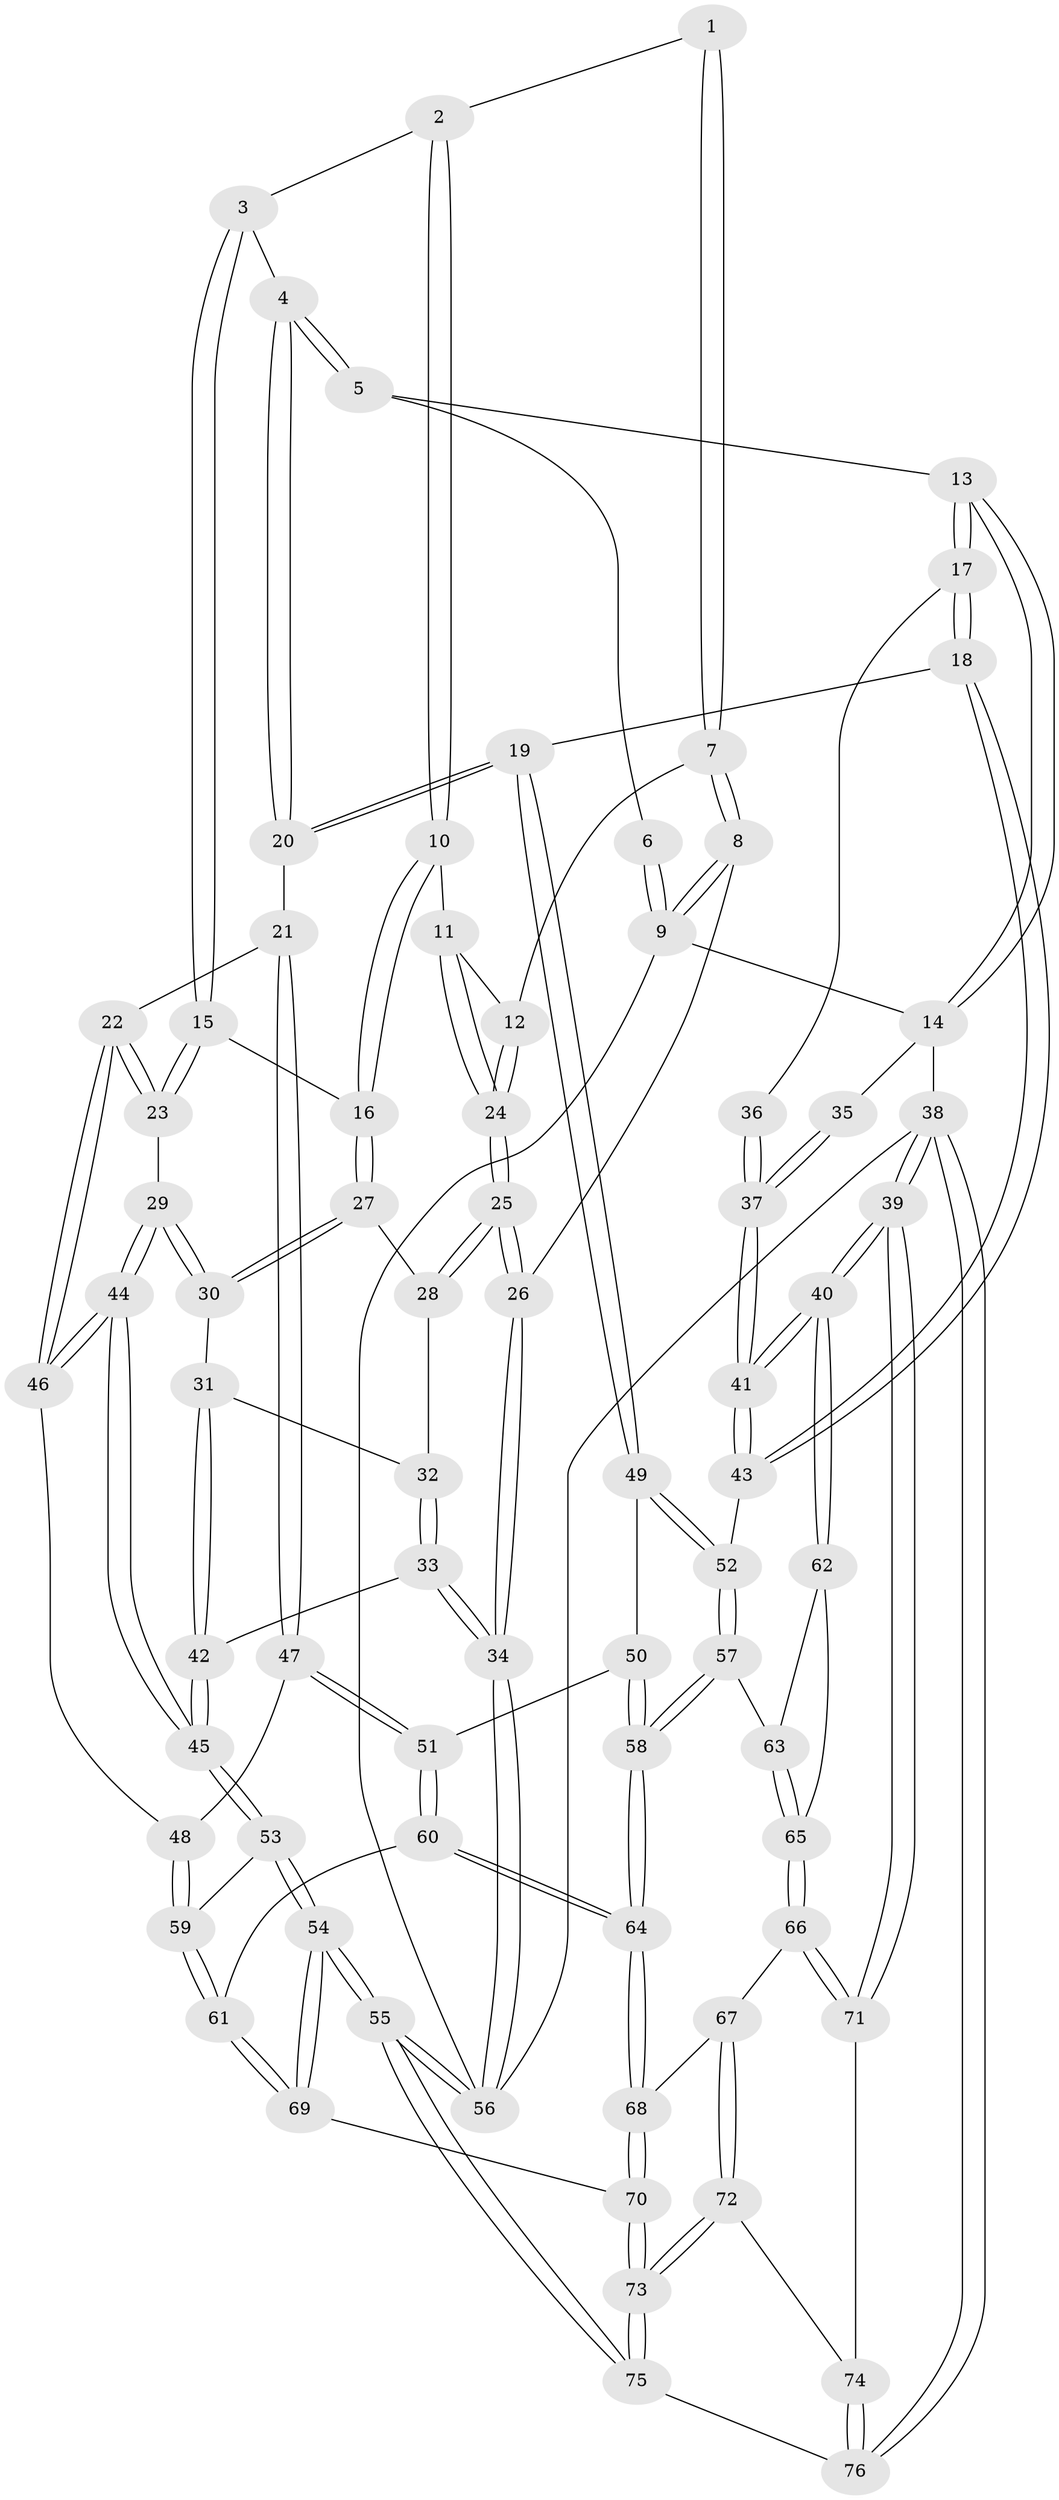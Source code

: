 // coarse degree distribution, {3: 0.1111111111111111, 4: 0.4, 5: 0.37777777777777777, 2: 0.06666666666666667, 6: 0.044444444444444446}
// Generated by graph-tools (version 1.1) at 2025/24/03/03/25 07:24:36]
// undirected, 76 vertices, 187 edges
graph export_dot {
graph [start="1"]
  node [color=gray90,style=filled];
  1 [pos="+0.17937081979381936+0"];
  2 [pos="+0.20061055463178087+0.0031130330351108637"];
  3 [pos="+0.46414660635709665+0.06643784110606696"];
  4 [pos="+0.5809566510815113+0"];
  5 [pos="+0.6681021415114435+0"];
  6 [pos="+0.1346058118541198+0"];
  7 [pos="+0.004692344264911593+0.12130344387580509"];
  8 [pos="+0+0.0680027855225436"];
  9 [pos="+0+0"];
  10 [pos="+0.19507687181330927+0.11421689525380005"];
  11 [pos="+0.18567089779800974+0.11785080587350215"];
  12 [pos="+0.028562229571112523+0.12576474967852663"];
  13 [pos="+0.7274138606087507+0"];
  14 [pos="+1+0"];
  15 [pos="+0.38587821806310524+0.1817881971628439"];
  16 [pos="+0.23692208005420795+0.16536055341947767"];
  17 [pos="+0.7945380802842807+0.32621644003422123"];
  18 [pos="+0.7910766191718522+0.3349954118086011"];
  19 [pos="+0.7500052673781631+0.366472274357889"];
  20 [pos="+0.568343275624651+0.37057751722276744"];
  21 [pos="+0.5644341228951825+0.37221213395824493"];
  22 [pos="+0.5351190242006524+0.3700099720969548"];
  23 [pos="+0.4723100120893784+0.35957979725562417"];
  24 [pos="+0.06259391442340184+0.2533757116729578"];
  25 [pos="+0.03517758904694863+0.30551933814749754"];
  26 [pos="+0+0.41037995214569034"];
  27 [pos="+0.22362944236423274+0.2536106357197182"];
  28 [pos="+0.16944251048227985+0.30879893005948456"];
  29 [pos="+0.3734850115048164+0.4085998595624898"];
  30 [pos="+0.35309286500414333+0.4047855162239776"];
  31 [pos="+0.32306155073707127+0.4124266999592902"];
  32 [pos="+0.17813348469589407+0.3581892758524079"];
  33 [pos="+0.12717636331499307+0.4973831664527022"];
  34 [pos="+0+0.5526197569297798"];
  35 [pos="+1+0"];
  36 [pos="+0.8459952418000654+0.29817361447198526"];
  37 [pos="+1+0.25123150535714117"];
  38 [pos="+1+1"];
  39 [pos="+1+1"];
  40 [pos="+1+0.6682437749973578"];
  41 [pos="+1+0.49139150455125385"];
  42 [pos="+0.15718949028458792+0.5019744029177166"];
  43 [pos="+1+0.478764502263668"];
  44 [pos="+0.35047141807173554+0.58748645165946"];
  45 [pos="+0.31192720275371183+0.64079269080308"];
  46 [pos="+0.44024870763572455+0.5858061285335318"];
  47 [pos="+0.5646104915313989+0.5669778988391441"];
  48 [pos="+0.49179410271215995+0.6022176282421153"];
  49 [pos="+0.7527464070450126+0.3856591993730055"];
  50 [pos="+0.7352986504697022+0.5545637515164946"];
  51 [pos="+0.5977824756759917+0.6090008802404345"];
  52 [pos="+0.8940755733719864+0.5972880318176044"];
  53 [pos="+0.30934771688562124+0.6725935205958792"];
  54 [pos="+0.13810903009699743+1"];
  55 [pos="+0.01504353719040918+1"];
  56 [pos="+0+1"];
  57 [pos="+0.8711600672874268+0.6621135484587441"];
  58 [pos="+0.7875997016221484+0.6917966590604924"];
  59 [pos="+0.4784938561877147+0.6918909696254475"];
  60 [pos="+0.6111046508398064+0.6714442632237893"];
  61 [pos="+0.5230492705603387+0.7368224430957395"];
  62 [pos="+1+0.6921354541362532"];
  63 [pos="+0.8713699476959168+0.6622297877407917"];
  64 [pos="+0.7501673246660782+0.7418721986803889"];
  65 [pos="+0.9435103316937673+0.782858647088891"];
  66 [pos="+0.935888447111298+0.8321347011538239"];
  67 [pos="+0.7696936279963962+0.7826528015022634"];
  68 [pos="+0.749435766159627+0.7591819768519964"];
  69 [pos="+0.5142879210222537+0.8025768277055575"];
  70 [pos="+0.6386967205684158+0.8654173974563966"];
  71 [pos="+0.9971170642000391+0.9500554239168465"];
  72 [pos="+0.8057666309854588+0.8846322716816116"];
  73 [pos="+0.6396196929271707+0.9877174081827735"];
  74 [pos="+0.8257248560522891+0.9111714277613352"];
  75 [pos="+0.6122615572861936+1"];
  76 [pos="+0.6614211332659397+1"];
  1 -- 2;
  1 -- 7;
  1 -- 7;
  2 -- 3;
  2 -- 10;
  2 -- 10;
  3 -- 4;
  3 -- 15;
  3 -- 15;
  4 -- 5;
  4 -- 5;
  4 -- 20;
  4 -- 20;
  5 -- 6;
  5 -- 13;
  6 -- 9;
  6 -- 9;
  7 -- 8;
  7 -- 8;
  7 -- 12;
  8 -- 9;
  8 -- 9;
  8 -- 26;
  9 -- 14;
  9 -- 56;
  10 -- 11;
  10 -- 16;
  10 -- 16;
  11 -- 12;
  11 -- 24;
  11 -- 24;
  12 -- 24;
  12 -- 24;
  13 -- 14;
  13 -- 14;
  13 -- 17;
  13 -- 17;
  14 -- 35;
  14 -- 38;
  15 -- 16;
  15 -- 23;
  15 -- 23;
  16 -- 27;
  16 -- 27;
  17 -- 18;
  17 -- 18;
  17 -- 36;
  18 -- 19;
  18 -- 43;
  18 -- 43;
  19 -- 20;
  19 -- 20;
  19 -- 49;
  19 -- 49;
  20 -- 21;
  21 -- 22;
  21 -- 47;
  21 -- 47;
  22 -- 23;
  22 -- 23;
  22 -- 46;
  22 -- 46;
  23 -- 29;
  24 -- 25;
  24 -- 25;
  25 -- 26;
  25 -- 26;
  25 -- 28;
  25 -- 28;
  26 -- 34;
  26 -- 34;
  27 -- 28;
  27 -- 30;
  27 -- 30;
  28 -- 32;
  29 -- 30;
  29 -- 30;
  29 -- 44;
  29 -- 44;
  30 -- 31;
  31 -- 32;
  31 -- 42;
  31 -- 42;
  32 -- 33;
  32 -- 33;
  33 -- 34;
  33 -- 34;
  33 -- 42;
  34 -- 56;
  34 -- 56;
  35 -- 37;
  35 -- 37;
  36 -- 37;
  36 -- 37;
  37 -- 41;
  37 -- 41;
  38 -- 39;
  38 -- 39;
  38 -- 76;
  38 -- 76;
  38 -- 56;
  39 -- 40;
  39 -- 40;
  39 -- 71;
  39 -- 71;
  40 -- 41;
  40 -- 41;
  40 -- 62;
  40 -- 62;
  41 -- 43;
  41 -- 43;
  42 -- 45;
  42 -- 45;
  43 -- 52;
  44 -- 45;
  44 -- 45;
  44 -- 46;
  44 -- 46;
  45 -- 53;
  45 -- 53;
  46 -- 48;
  47 -- 48;
  47 -- 51;
  47 -- 51;
  48 -- 59;
  48 -- 59;
  49 -- 50;
  49 -- 52;
  49 -- 52;
  50 -- 51;
  50 -- 58;
  50 -- 58;
  51 -- 60;
  51 -- 60;
  52 -- 57;
  52 -- 57;
  53 -- 54;
  53 -- 54;
  53 -- 59;
  54 -- 55;
  54 -- 55;
  54 -- 69;
  54 -- 69;
  55 -- 56;
  55 -- 56;
  55 -- 75;
  55 -- 75;
  57 -- 58;
  57 -- 58;
  57 -- 63;
  58 -- 64;
  58 -- 64;
  59 -- 61;
  59 -- 61;
  60 -- 61;
  60 -- 64;
  60 -- 64;
  61 -- 69;
  61 -- 69;
  62 -- 63;
  62 -- 65;
  63 -- 65;
  63 -- 65;
  64 -- 68;
  64 -- 68;
  65 -- 66;
  65 -- 66;
  66 -- 67;
  66 -- 71;
  66 -- 71;
  67 -- 68;
  67 -- 72;
  67 -- 72;
  68 -- 70;
  68 -- 70;
  69 -- 70;
  70 -- 73;
  70 -- 73;
  71 -- 74;
  72 -- 73;
  72 -- 73;
  72 -- 74;
  73 -- 75;
  73 -- 75;
  74 -- 76;
  74 -- 76;
  75 -- 76;
}
